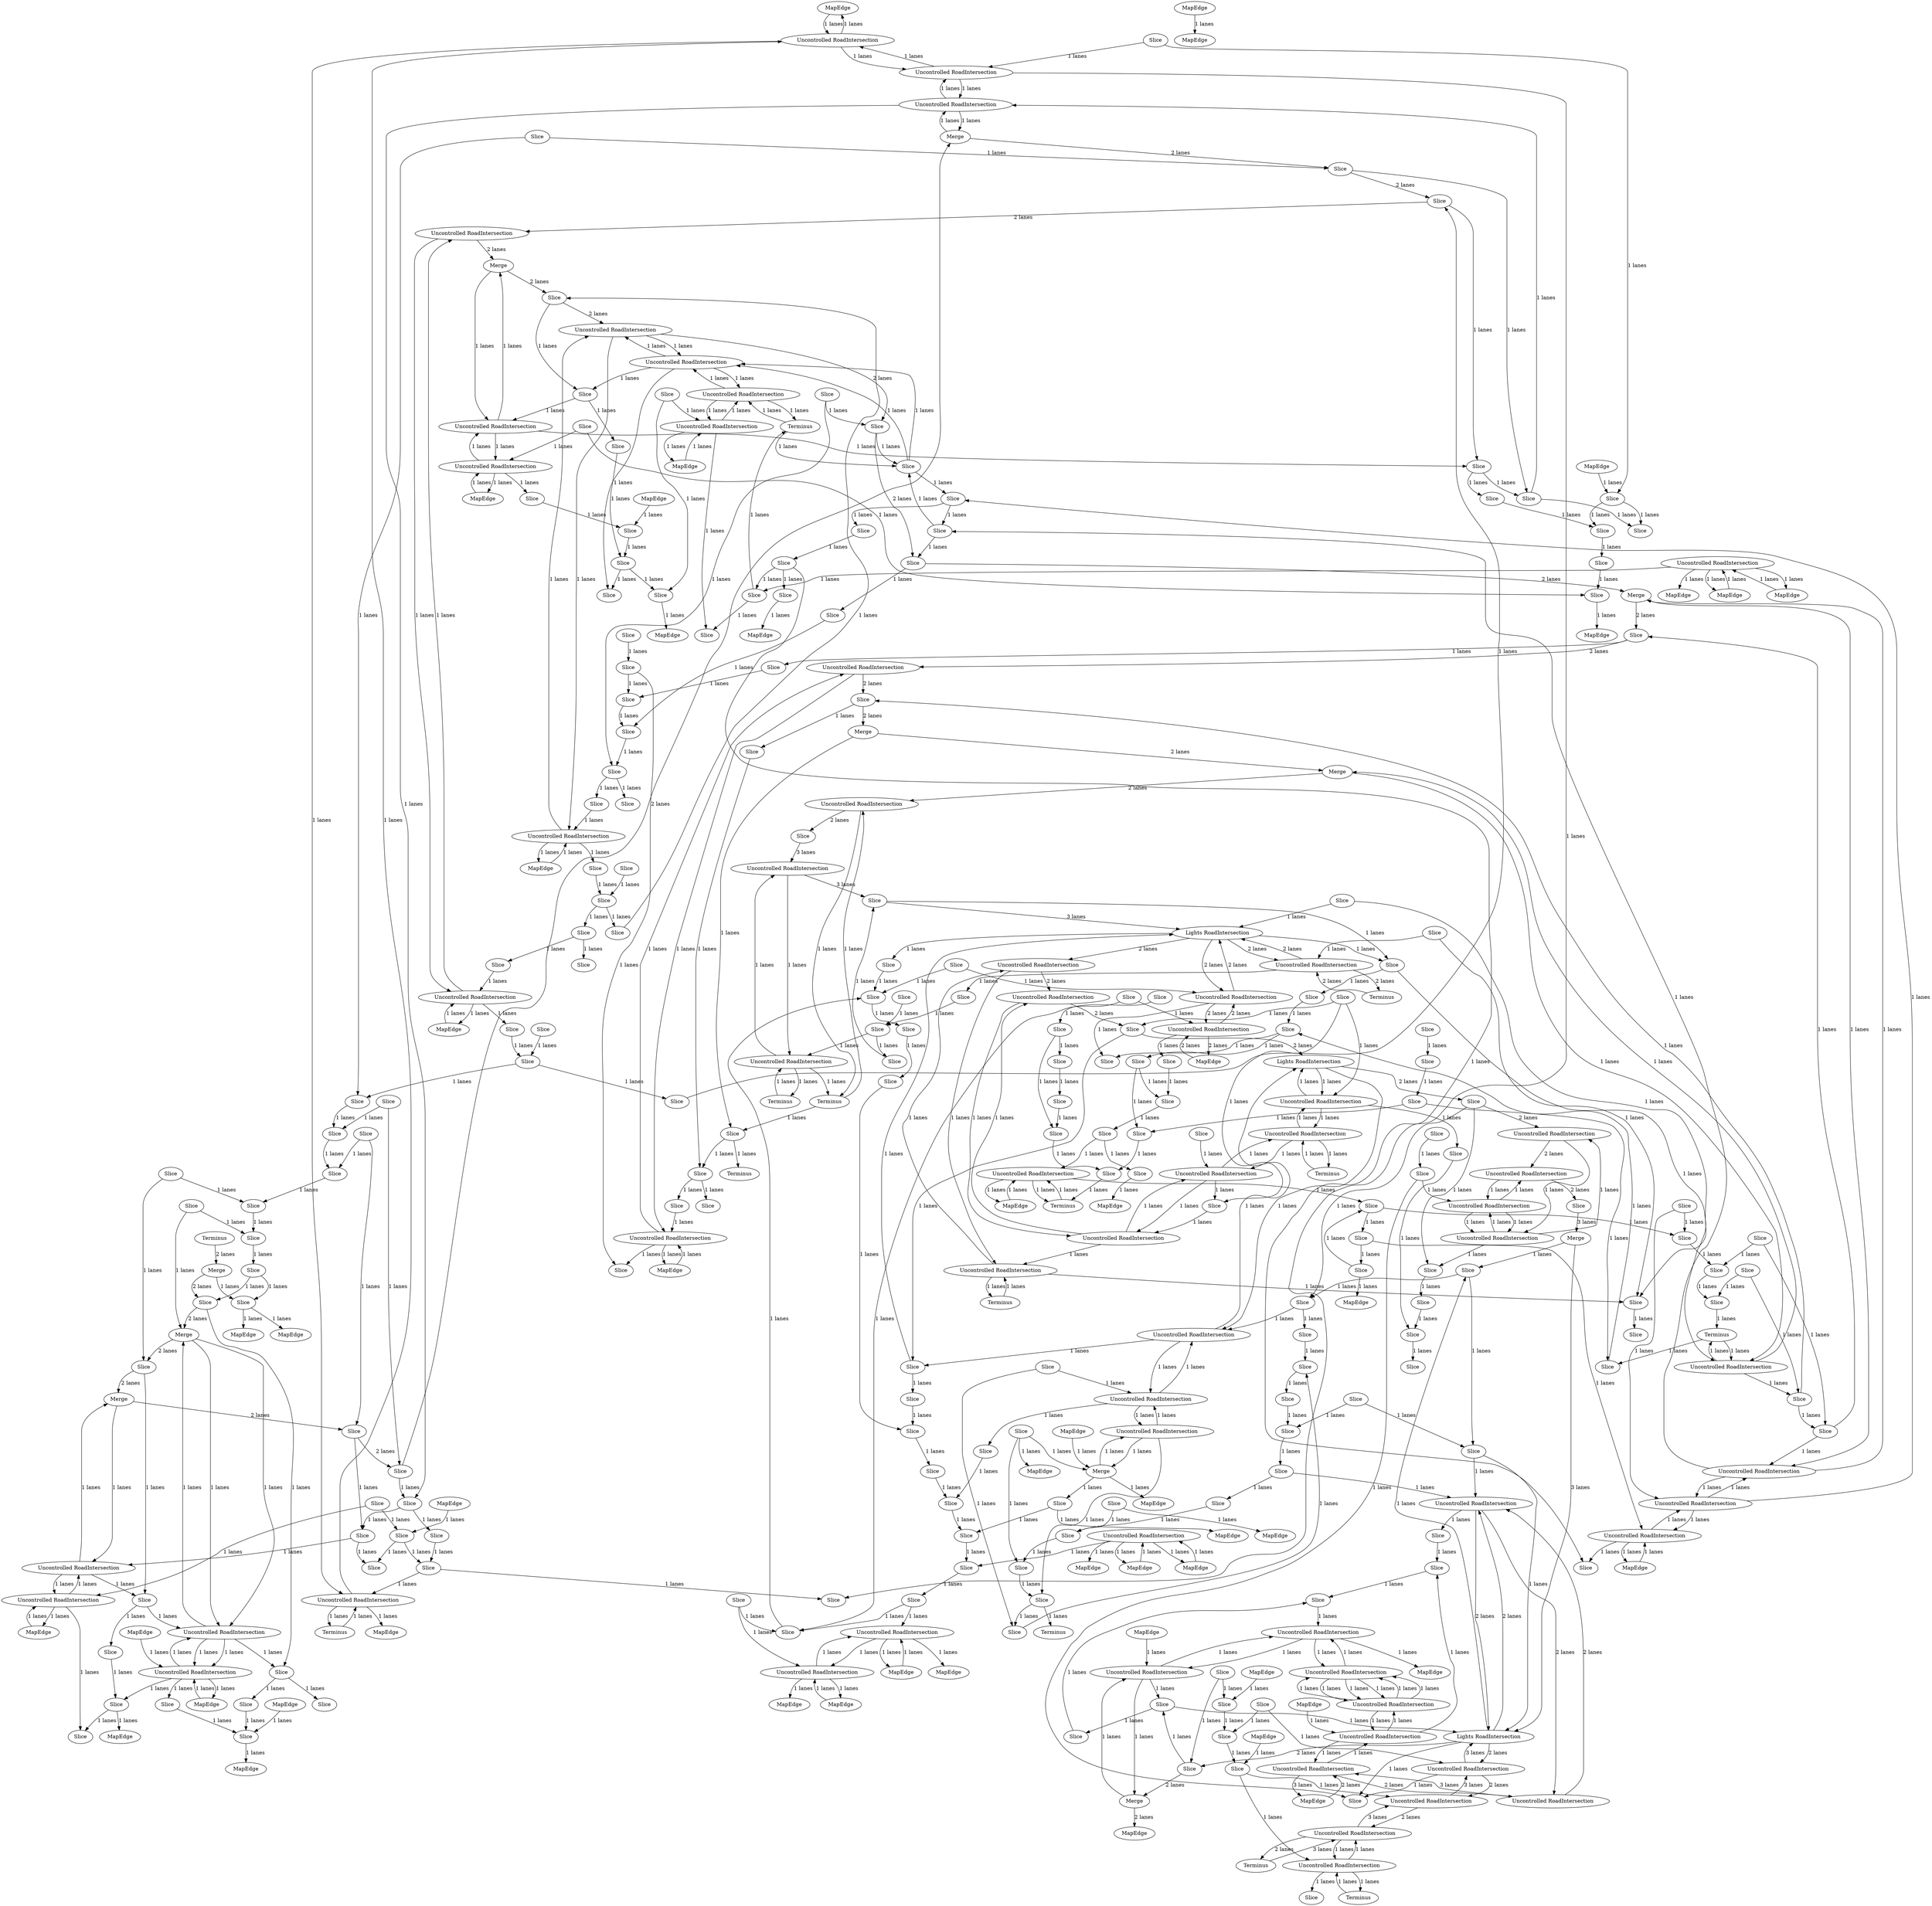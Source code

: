 digraph {
    0 [ label = "MapEdge" ]
    1 [ label = "Merge" ]
    2 [ label = "MapEdge" ]
    3 [ label = "Merge" ]
    4 [ label = "MapEdge" ]
    5 [ label = "Merge" ]
    6 [ label = "Uncontrolled RoadIntersection" ]
    7 [ label = "MapEdge" ]
    8 [ label = "MapEdge" ]
    9 [ label = "MapEdge" ]
    10 [ label = "Merge" ]
    11 [ label = "MapEdge" ]
    12 [ label = "MapEdge" ]
    13 [ label = "Uncontrolled RoadIntersection" ]
    14 [ label = "MapEdge" ]
    15 [ label = "Merge" ]
    16 [ label = "MapEdge" ]
    17 [ label = "Merge" ]
    18 [ label = "Slice" ]
    19 [ label = "Slice" ]
    20 [ label = "MapEdge" ]
    21 [ label = "Uncontrolled RoadIntersection" ]
    22 [ label = "Terminus" ]
    23 [ label = "Terminus" ]
    24 [ label = "MapEdge" ]
    25 [ label = "MapEdge" ]
    26 [ label = "Terminus" ]
    27 [ label = "Uncontrolled RoadIntersection" ]
    28 [ label = "Terminus" ]
    29 [ label = "Slice" ]
    30 [ label = "Slice" ]
    31 [ label = "Uncontrolled RoadIntersection" ]
    32 [ label = "Uncontrolled RoadIntersection" ]
    33 [ label = "Terminus" ]
    34 [ label = "Merge" ]
    35 [ label = "Terminus" ]
    36 [ label = "Terminus" ]
    37 [ label = "Uncontrolled RoadIntersection" ]
    38 [ label = "Slice" ]
    39 [ label = "Slice" ]
    40 [ label = "Merge" ]
    41 [ label = "Slice" ]
    42 [ label = "Slice" ]
    43 [ label = "MapEdge" ]
    44 [ label = "Slice" ]
    45 [ label = "Slice" ]
    46 [ label = "Slice" ]
    47 [ label = "Uncontrolled RoadIntersection" ]
    48 [ label = "Slice" ]
    49 [ label = "MapEdge" ]
    50 [ label = "Slice" ]
    51 [ label = "Uncontrolled RoadIntersection" ]
    52 [ label = "Slice" ]
    53 [ label = "MapEdge" ]
    54 [ label = "Slice" ]
    55 [ label = "Slice" ]
    56 [ label = "MapEdge" ]
    57 [ label = "Slice" ]
    58 [ label = "Slice" ]
    59 [ label = "Slice" ]
    60 [ label = "Slice" ]
    61 [ label = "Slice" ]
    62 [ label = "Slice" ]
    63 [ label = "Slice" ]
    64 [ label = "Slice" ]
    65 [ label = "Slice" ]
    66 [ label = "Slice" ]
    67 [ label = "Slice" ]
    68 [ label = "Slice" ]
    69 [ label = "Slice" ]
    70 [ label = "Slice" ]
    71 [ label = "MapEdge" ]
    72 [ label = "Slice" ]
    73 [ label = "Slice" ]
    74 [ label = "Slice" ]
    75 [ label = "Slice" ]
    76 [ label = "Uncontrolled RoadIntersection" ]
    77 [ label = "Slice" ]
    78 [ label = "Slice" ]
    79 [ label = "Slice" ]
    80 [ label = "Slice" ]
    81 [ label = "Slice" ]
    82 [ label = "Slice" ]
    83 [ label = "MapEdge" ]
    84 [ label = "Slice" ]
    85 [ label = "Slice" ]
    86 [ label = "Slice" ]
    87 [ label = "Slice" ]
    88 [ label = "Slice" ]
    89 [ label = "Slice" ]
    90 [ label = "Slice" ]
    91 [ label = "Slice" ]
    92 [ label = "Slice" ]
    93 [ label = "Slice" ]
    94 [ label = "Slice" ]
    95 [ label = "Slice" ]
    96 [ label = "Slice" ]
    97 [ label = "Slice" ]
    98 [ label = "Slice" ]
    99 [ label = "Slice" ]
    100 [ label = "Slice" ]
    101 [ label = "Slice" ]
    102 [ label = "Slice" ]
    103 [ label = "Slice" ]
    104 [ label = "Slice" ]
    105 [ label = "Slice" ]
    106 [ label = "Slice" ]
    107 [ label = "Slice" ]
    108 [ label = "MapEdge" ]
    109 [ label = "MapEdge" ]
    110 [ label = "Slice" ]
    111 [ label = "Slice" ]
    112 [ label = "MapEdge" ]
    113 [ label = "MapEdge" ]
    114 [ label = "Slice" ]
    115 [ label = "Slice" ]
    116 [ label = "Slice" ]
    117 [ label = "Slice" ]
    118 [ label = "Slice" ]
    119 [ label = "Slice" ]
    120 [ label = "Slice" ]
    121 [ label = "Slice" ]
    122 [ label = "Slice" ]
    123 [ label = "Slice" ]
    124 [ label = "Slice" ]
    125 [ label = "Slice" ]
    126 [ label = "MapEdge" ]
    127 [ label = "Slice" ]
    128 [ label = "Slice" ]
    129 [ label = "Slice" ]
    130 [ label = "Uncontrolled RoadIntersection" ]
    131 [ label = "Slice" ]
    132 [ label = "Uncontrolled RoadIntersection" ]
    133 [ label = "MapEdge" ]
    134 [ label = "Slice" ]
    135 [ label = "Slice" ]
    136 [ label = "Slice" ]
    137 [ label = "Slice" ]
    138 [ label = "Slice" ]
    139 [ label = "Slice" ]
    140 [ label = "Slice" ]
    141 [ label = "Slice" ]
    142 [ label = "Slice" ]
    143 [ label = "Slice" ]
    144 [ label = "MapEdge" ]
    145 [ label = "MapEdge" ]
    146 [ label = "Slice" ]
    147 [ label = "Slice" ]
    148 [ label = "Slice" ]
    149 [ label = "Slice" ]
    150 [ label = "Slice" ]
    151 [ label = "Slice" ]
    152 [ label = "Slice" ]
    153 [ label = "Slice" ]
    154 [ label = "Slice" ]
    155 [ label = "Slice" ]
    156 [ label = "Slice" ]
    157 [ label = "Terminus" ]
    158 [ label = "Uncontrolled RoadIntersection" ]
    159 [ label = "Slice" ]
    160 [ label = "Slice" ]
    161 [ label = "Slice" ]
    162 [ label = "Uncontrolled RoadIntersection" ]
    163 [ label = "Slice" ]
    164 [ label = "Slice" ]
    165 [ label = "Slice" ]
    166 [ label = "Slice" ]
    167 [ label = "Slice" ]
    168 [ label = "Slice" ]
    169 [ label = "Slice" ]
    170 [ label = "Slice" ]
    171 [ label = "MapEdge" ]
    172 [ label = "Uncontrolled RoadIntersection" ]
    173 [ label = "Slice" ]
    174 [ label = "MapEdge" ]
    175 [ label = "Slice" ]
    176 [ label = "Slice" ]
    177 [ label = "Slice" ]
    178 [ label = "Slice" ]
    179 [ label = "Uncontrolled RoadIntersection" ]
    180 [ label = "Slice" ]
    181 [ label = "Slice" ]
    182 [ label = "Slice" ]
    183 [ label = "Slice" ]
    184 [ label = "Slice" ]
    185 [ label = "Slice" ]
    186 [ label = "Slice" ]
    187 [ label = "Slice" ]
    188 [ label = "Uncontrolled RoadIntersection" ]
    189 [ label = "Slice" ]
    190 [ label = "Slice" ]
    191 [ label = "Slice" ]
    192 [ label = "Slice" ]
    193 [ label = "Slice" ]
    194 [ label = "Slice" ]
    195 [ label = "Slice" ]
    196 [ label = "Slice" ]
    197 [ label = "Uncontrolled RoadIntersection" ]
    198 [ label = "Slice" ]
    199 [ label = "MapEdge" ]
    200 [ label = "Slice" ]
    201 [ label = "Slice" ]
    202 [ label = "MapEdge" ]
    203 [ label = "Slice" ]
    204 [ label = "Slice" ]
    205 [ label = "MapEdge" ]
    206 [ label = "Slice" ]
    207 [ label = "Slice" ]
    208 [ label = "Uncontrolled RoadIntersection" ]
    209 [ label = "Slice" ]
    210 [ label = "Slice" ]
    211 [ label = "Slice" ]
    212 [ label = "Slice" ]
    213 [ label = "Slice" ]
    214 [ label = "MapEdge" ]
    215 [ label = "Slice" ]
    216 [ label = "Slice" ]
    217 [ label = "Slice" ]
    218 [ label = "Slice" ]
    219 [ label = "Slice" ]
    220 [ label = "Slice" ]
    221 [ label = "Slice" ]
    222 [ label = "MapEdge" ]
    223 [ label = "Slice" ]
    224 [ label = "Slice" ]
    225 [ label = "Slice" ]
    226 [ label = "MapEdge" ]
    227 [ label = "Uncontrolled RoadIntersection" ]
    228 [ label = "Slice" ]
    229 [ label = "Slice" ]
    230 [ label = "Slice" ]
    231 [ label = "Slice" ]
    232 [ label = "Uncontrolled RoadIntersection" ]
    233 [ label = "Slice" ]
    234 [ label = "MapEdge" ]
    235 [ label = "Uncontrolled RoadIntersection" ]
    236 [ label = "MapEdge" ]
    237 [ label = "Slice" ]
    238 [ label = "Slice" ]
    239 [ label = "Slice" ]
    240 [ label = "Slice" ]
    241 [ label = "Uncontrolled RoadIntersection" ]
    242 [ label = "Slice" ]
    243 [ label = "Slice" ]
    244 [ label = "Slice" ]
    245 [ label = "Slice" ]
    246 [ label = "Slice" ]
    247 [ label = "Slice" ]
    248 [ label = "Uncontrolled RoadIntersection" ]
    249 [ label = "Terminus" ]
    250 [ label = "Merge" ]
    251 [ label = "Terminus" ]
    252 [ label = "Uncontrolled RoadIntersection" ]
    253 [ label = "Uncontrolled RoadIntersection" ]
    254 [ label = "Uncontrolled RoadIntersection" ]
    255 [ label = "Uncontrolled RoadIntersection" ]
    256 [ label = "Uncontrolled RoadIntersection" ]
    257 [ label = "Uncontrolled RoadIntersection" ]
    258 [ label = "Uncontrolled RoadIntersection" ]
    259 [ label = "Uncontrolled RoadIntersection" ]
    260 [ label = "Lights RoadIntersection" ]
    261 [ label = "Uncontrolled RoadIntersection" ]
    262 [ label = "Terminus" ]
    263 [ label = "Uncontrolled RoadIntersection" ]
    264 [ label = "Uncontrolled RoadIntersection" ]
    265 [ label = "MapEdge" ]
    266 [ label = "Terminus" ]
    267 [ label = "Uncontrolled RoadIntersection" ]
    268 [ label = "Uncontrolled RoadIntersection" ]
    269 [ label = "Slice" ]
    270 [ label = "Slice" ]
    271 [ label = "Slice" ]
    272 [ label = "Slice" ]
    273 [ label = "Slice" ]
    274 [ label = "Slice" ]
    275 [ label = "Slice" ]
    276 [ label = "Slice" ]
    277 [ label = "Uncontrolled RoadIntersection" ]
    278 [ label = "MapEdge" ]
    279 [ label = "Slice" ]
    280 [ label = "Slice" ]
    281 [ label = "Uncontrolled RoadIntersection" ]
    282 [ label = "Slice" ]
    283 [ label = "Uncontrolled RoadIntersection" ]
    284 [ label = "Slice" ]
    285 [ label = "Slice" ]
    286 [ label = "Uncontrolled RoadIntersection" ]
    287 [ label = "Slice" ]
    288 [ label = "Slice" ]
    289 [ label = "Uncontrolled RoadIntersection" ]
    290 [ label = "Slice" ]
    291 [ label = "Slice" ]
    292 [ label = "Uncontrolled RoadIntersection" ]
    293 [ label = "Slice" ]
    294 [ label = "Slice" ]
    295 [ label = "Uncontrolled RoadIntersection" ]
    296 [ label = "Slice" ]
    297 [ label = "Lights RoadIntersection" ]
    298 [ label = "Slice" ]
    299 [ label = "Slice" ]
    300 [ label = "Slice" ]
    301 [ label = "Slice" ]
    302 [ label = "MapEdge" ]
    303 [ label = "Lights RoadIntersection" ]
    304 [ label = "Uncontrolled RoadIntersection" ]
    305 [ label = "Uncontrolled RoadIntersection" ]
    306 [ label = "Terminus" ]
    307 [ label = "Uncontrolled RoadIntersection" ]
    308 [ label = "Uncontrolled RoadIntersection" ]
    309 [ label = "Uncontrolled RoadIntersection" ]
    310 [ label = "Uncontrolled RoadIntersection" ]
    311 [ label = "Uncontrolled RoadIntersection" ]
    312 [ label = "Uncontrolled RoadIntersection" ]
    313 [ label = "Merge" ]
    314 [ label = "Merge" ]
    315 [ label = "Uncontrolled RoadIntersection" ]
    316 [ label = "Uncontrolled RoadIntersection" ]
    317 [ label = "MapEdge" ]
    318 [ label = "Uncontrolled RoadIntersection" ]
    319 [ label = "MapEdge" ]
    320 [ label = "Uncontrolled RoadIntersection" ]
    321 [ label = "Uncontrolled RoadIntersection" ]
    322 [ label = "Terminus" ]
    323 [ label = "MapEdge" ]
    324 [ label = "Uncontrolled RoadIntersection" ]
    325 [ label = "Uncontrolled RoadIntersection" ]
    326 [ label = "MapEdge" ]
    327 [ label = "MapEdge" ]
    328 [ label = "Uncontrolled RoadIntersection" ]
    329 [ label = "MapEdge" ]
    330 [ label = "MapEdge" ]
    331 [ label = "MapEdge" ]
    332 [ label = "MapEdge" ]
    333 [ label = "MapEdge" ]
    0 -> 27 [ label = "1 lanes" ]
    27 -> 0 [ label = "1 lanes" ]
    27 -> 208 [ label = "1 lanes" ]
    208 -> 27 [ label = "1 lanes" ]
    208 -> 286 [ label = "1 lanes" ]
    286 -> 208 [ label = "1 lanes" ]
    286 -> 1 [ label = "1 lanes" ]
    1 -> 286 [ label = "1 lanes" ]
    2 -> 232 [ label = "1 lanes" ]
    232 -> 2 [ label = "1 lanes" ]
    232 -> 283 [ label = "1 lanes" ]
    283 -> 232 [ label = "1 lanes" ]
    283 -> 3 [ label = "1 lanes" ]
    3 -> 283 [ label = "1 lanes" ]
    4 -> 235 [ label = "1 lanes" ]
    235 -> 4 [ label = "1 lanes" ]
    235 -> 281 [ label = "1 lanes" ]
    281 -> 235 [ label = "1 lanes" ]
    281 -> 5 [ label = "1 lanes" ]
    5 -> 281 [ label = "1 lanes" ]
    6 -> 188 [ label = "1 lanes" ]
    188 -> 6 [ label = "1 lanes" ]
    188 -> 7 [ label = "1 lanes" ]
    7 -> 188 [ label = "1 lanes" ]
    8 -> 51 [ label = "1 lanes" ]
    51 -> 8 [ label = "1 lanes" ]
    51 -> 248 [ label = "1 lanes" ]
    248 -> 51 [ label = "1 lanes" ]
    248 -> 47 [ label = "1 lanes" ]
    47 -> 248 [ label = "1 lanes" ]
    47 -> 37 [ label = "1 lanes" ]
    37 -> 47 [ label = "1 lanes" ]
    37 -> 241 [ label = "1 lanes" ]
    241 -> 37 [ label = "1 lanes" ]
    241 -> 9 [ label = "1 lanes" ]
    9 -> 241 [ label = "1 lanes" ]
    10 -> 72 [ label = "1 lanes" ]
    72 -> 11 [ label = "1 lanes" ]
    12 -> 82 [ label = "1 lanes" ]
    82 -> 13 [ label = "1 lanes" ]
    14 -> 179 [ label = "1 lanes" ]
    179 -> 14 [ label = "1 lanes" ]
    179 -> 162 [ label = "1 lanes" ]
    162 -> 179 [ label = "1 lanes" ]
    162 -> 292 [ label = "1 lanes" ]
    292 -> 162 [ label = "1 lanes" ]
    292 -> 15 [ label = "1 lanes" ]
    15 -> 292 [ label = "1 lanes" ]
    16 -> 197 [ label = "1 lanes" ]
    197 -> 16 [ label = "1 lanes" ]
    197 -> 289 [ label = "1 lanes" ]
    289 -> 197 [ label = "1 lanes" ]
    289 -> 17 [ label = "1 lanes" ]
    17 -> 289 [ label = "1 lanes" ]
    276 -> 18 [ label = "1 lanes" ]
    19 -> 276 [ label = "1 lanes" ]
    20 -> 172 [ label = "1 lanes" ]
    172 -> 20 [ label = "1 lanes" ]
    172 -> 28 [ label = "1 lanes" ]
    28 -> 172 [ label = "1 lanes" ]
    21 -> 111 [ label = "1 lanes" ]
    111 -> 22 [ label = "1 lanes" ]
    13 -> 320 [ label = "2 lanes" ]
    320 -> 13 [ label = "3 lanes" ]
    320 -> 23 [ label = "2 lanes" ]
    23 -> 320 [ label = "3 lanes" ]
    24 -> 132 [ label = "2 lanes" ]
    132 -> 24 [ label = "2 lanes" ]
    132 -> 130 [ label = "2 lanes" ]
    130 -> 132 [ label = "2 lanes" ]
    130 -> 297 [ label = "2 lanes" ]
    297 -> 130 [ label = "2 lanes" ]
    313 -> 25 [ label = "2 lanes" ]
    26 -> 227 [ label = "1 lanes" ]
    227 -> 26 [ label = "1 lanes" ]
    227 -> 27 [ label = "1 lanes" ]
    27 -> 227 [ label = "1 lanes" ]
    275 -> 28 [ label = "1 lanes" ]
    271 -> 275 [ label = "1 lanes" ]
    29 -> 271 [ label = "1 lanes" ]
    30 -> 29 [ label = "1 lanes" ]
    31 -> 157 [ label = "1 lanes" ]
    157 -> 31 [ label = "1 lanes" ]
    32 -> 158 [ label = "1 lanes" ]
    158 -> 32 [ label = "1 lanes" ]
    158 -> 33 [ label = "1 lanes" ]
    33 -> 158 [ label = "1 lanes" ]
    34 -> 156 [ label = "1 lanes" ]
    156 -> 35 [ label = "1 lanes" ]
    36 -> 10 [ label = "2 lanes" ]
    10 -> 65 [ label = "2 lanes" ]
    65 -> 5 [ label = "2 lanes" ]
    5 -> 61 [ label = "2 lanes" ]
    61 -> 3 [ label = "2 lanes" ]
    3 -> 223 [ label = "2 lanes" ]
    223 -> 230 [ label = "2 lanes" ]
    230 -> 1 [ label = "2 lanes" ]
    1 -> 211 [ label = "2 lanes" ]
    211 -> 187 [ label = "2 lanes" ]
    187 -> 6 [ label = "2 lanes" ]
    6 -> 17 [ label = "2 lanes" ]
    17 -> 184 [ label = "2 lanes" ]
    184 -> 37 [ label = "2 lanes" ]
    37 -> 243 [ label = "2 lanes" ]
    243 -> 182 [ label = "2 lanes" ]
    182 -> 15 [ label = "2 lanes" ]
    15 -> 178 [ label = "2 lanes" ]
    178 -> 263 [ label = "2 lanes" ]
    263 -> 153 [ label = "2 lanes" ]
    153 -> 34 [ label = "2 lanes" ]
    34 -> 250 [ label = "2 lanes" ]
    250 -> 31 [ label = "2 lanes" ]
    31 -> 38 [ label = "2 lanes" ]
    39 -> 40 [ label = "3 lanes" ]
    40 -> 303 [ label = "3 lanes" ]
    38 -> 32 [ label = "3 lanes" ]
    32 -> 149 [ label = "3 lanes" ]
    149 -> 297 [ label = "3 lanes" ]
    297 -> 304 [ label = "2 lanes" ]
    304 -> 255 [ label = "2 lanes" ]
    255 -> 138 [ label = "2 lanes" ]
    138 -> 260 [ label = "2 lanes" ]
    260 -> 91 [ label = "2 lanes" ]
    91 -> 259 [ label = "2 lanes" ]
    259 -> 256 [ label = "2 lanes" ]
    256 -> 39 [ label = "2 lanes" ]
    303 -> 58 [ label = "2 lanes" ]
    58 -> 313 [ label = "2 lanes" ]
    44 -> 41 [ label = "1 lanes" ]
    42 -> 44 [ label = "1 lanes" ]
    328 -> 43 [ label = "1 lanes" ]
    249 -> 48 [ label = "1 lanes" ]
    44 -> 249 [ label = "1 lanes" ]
    328 -> 44 [ label = "1 lanes" ]
    73 -> 45 [ label = "1 lanes" ]
    48 -> 73 [ label = "1 lanes" ]
    47 -> 46 [ label = "1 lanes" ]
    48 -> 47 [ label = "1 lanes" ]
    50 -> 49 [ label = "1 lanes" ]
    45 -> 42 [ label = "1 lanes" ]
    51 -> 41 [ label = "1 lanes" ]
    52 -> 51 [ label = "1 lanes" ]
    311 -> 53 [ label = "1 lanes" ]
    75 -> 311 [ label = "1 lanes" ]
    54 -> 75 [ label = "1 lanes" ]
    76 -> 55 [ label = "1 lanes" ]
    104 -> 76 [ label = "1 lanes" ]
    308 -> 54 [ label = "1 lanes" ]
    56 -> 308 [ label = "1 lanes" ]
    301 -> 57 [ label = "1 lanes" ]
    58 -> 301 [ label = "1 lanes" ]
    59 -> 58 [ label = "1 lanes" ]
    282 -> 60 [ label = "1 lanes" ]
    61 -> 282 [ label = "1 lanes" ]
    62 -> 61 [ label = "1 lanes" ]
    281 -> 235 [ label = "1 lanes" ]
    5 -> 281 [ label = "1 lanes" ]
    63 -> 5 [ label = "1 lanes" ]
    280 -> 64 [ label = "1 lanes" ]
    65 -> 280 [ label = "1 lanes" ]
    66 -> 65 [ label = "1 lanes" ]
    69 -> 67 [ label = "1 lanes" ]
    68 -> 69 [ label = "1 lanes" ]
    215 -> 233 [ label = "1 lanes" ]
    216 -> 215 [ label = "1 lanes" ]
    219 -> 216 [ label = "1 lanes" ]
    218 -> 219 [ label = "1 lanes" ]
    69 -> 218 [ label = "1 lanes" ]
    70 -> 69 [ label = "1 lanes" ]
    72 -> 71 [ label = "1 lanes" ]
    66 -> 72 [ label = "1 lanes" ]
    233 -> 66 [ label = "1 lanes" ]
    42 -> 74 [ label = "1 lanes" ]
    57 -> 75 [ label = "1 lanes" ]
    55 -> 54 [ label = "1 lanes" ]
    42 -> 50 [ label = "1 lanes" ]
    40 -> 300 [ label = "1 lanes" ]
    300 -> 84 [ label = "1 lanes" ]
    84 -> 76 [ label = "1 lanes" ]
    78 -> 77 [ label = "1 lanes" ]
    59 -> 79 [ label = "1 lanes" ]
    268 -> 80 [ label = "1 lanes" ]
    78 -> 268 [ label = "1 lanes" ]
    321 -> 81 [ label = "1 lanes" ]
    82 -> 321 [ label = "1 lanes" ]
    77 -> 82 [ label = "1 lanes" ]
    79 -> 77 [ label = "1 lanes" ]
    83 -> 79 [ label = "1 lanes" ]
    303 -> 80 [ label = "1 lanes" ]
    84 -> 303 [ label = "1 lanes" ]
    85 -> 84 [ label = "1 lanes" ]
    91 -> 86 [ label = "1 lanes" ]
    88 -> 87 [ label = "1 lanes" ]
    261 -> 88 [ label = "1 lanes" ]
    89 -> 261 [ label = "1 lanes" ]
    299 -> 90 [ label = "1 lanes" ]
    91 -> 299 [ label = "1 lanes" ]
    87 -> 92 [ label = "1 lanes" ]
    93 -> 87 [ label = "1 lanes" ]
    95 -> 80 [ label = "1 lanes" ]
    94 -> 95 [ label = "1 lanes" ]
    86 -> 93 [ label = "1 lanes" ]
    258 -> 86 [ label = "1 lanes" ]
    257 -> 258 [ label = "1 lanes" ]
    95 -> 257 [ label = "1 lanes" ]
    97 -> 96 [ label = "1 lanes" ]
    96 -> 105 [ label = "1 lanes" ]
    90 -> 97 [ label = "1 lanes" ]
    99 -> 98 [ label = "1 lanes" ]
    101 -> 100 [ label = "1 lanes" ]
    103 -> 102 [ label = "1 lanes" ]
    85 -> 105 [ label = "1 lanes" ]
    315 -> 106 [ label = "1 lanes" ]
    99 -> 315 [ label = "1 lanes" ]
    314 -> 107 [ label = "1 lanes" ]
    101 -> 314 [ label = "1 lanes" ]
    103 -> 108 [ label = "1 lanes" ]
    101 -> 109 [ label = "1 lanes" ]
    102 -> 100 [ label = "1 lanes" ]
    110 -> 102 [ label = "1 lanes" ]
    98 -> 97 [ label = "1 lanes" ]
    111 -> 98 [ label = "1 lanes" ]
    100 -> 111 [ label = "1 lanes" ]
    105 -> 104 [ label = "1 lanes" ]
    104 -> 110 [ label = "1 lanes" ]
    318 -> 112 [ label = "1 lanes" ]
    107 -> 113 [ label = "1 lanes" ]
    107 -> 114 [ label = "1 lanes" ]
    318 -> 115 [ label = "1 lanes" ]
    116 -> 324 [ label = "1 lanes" ]
    118 -> 117 [ label = "1 lanes" ]
    119 -> 117 [ label = "1 lanes" ]
    121 -> 120 [ label = "1 lanes" ]
    122 -> 120 [ label = "1 lanes" ]
    106 -> 123 [ label = "1 lanes" ]
    125 -> 124 [ label = "1 lanes" ]
    324 -> 126 [ label = "1 lanes" ]
    124 -> 127 [ label = "1 lanes" ]
    128 -> 124 [ label = "1 lanes" ]
    130 -> 129 [ label = "1 lanes" ]
    122 -> 130 [ label = "1 lanes" ]
    114 -> 115 [ label = "1 lanes" ]
    132 -> 131 [ label = "1 lanes" ]
    118 -> 132 [ label = "1 lanes" ]
    325 -> 133 [ label = "1 lanes" ]
    119 -> 325 [ label = "1 lanes" ]
    117 -> 120 [ label = "1 lanes" ]
    116 -> 117 [ label = "1 lanes" ]
    115 -> 116 [ label = "1 lanes" ]
    123 -> 114 [ label = "1 lanes" ]
    127 -> 123 [ label = "1 lanes" ]
    135 -> 134 [ label = "1 lanes" ]
    136 -> 134 [ label = "1 lanes" ]
    89 -> 137 [ label = "1 lanes" ]
    298 -> 125 [ label = "1 lanes" ]
    138 -> 298 [ label = "1 lanes" ]
    89 -> 138 [ label = "1 lanes" ]
    134 -> 139 [ label = "1 lanes" ]
    297 -> 121 [ label = "1 lanes" ]
    135 -> 297 [ label = "1 lanes" ]
    253 -> 137 [ label = "1 lanes" ]
    140 -> 253 [ label = "1 lanes" ]
    267 -> 141 [ label = "1 lanes" ]
    136 -> 267 [ label = "1 lanes" ]
    305 -> 134 [ label = "1 lanes" ]
    254 -> 305 [ label = "1 lanes" ]
    137 -> 254 [ label = "1 lanes" ]
    143 -> 142 [ label = "1 lanes" ]
    142 -> 144 [ label = "1 lanes" ]
    64 -> 142 [ label = "1 lanes" ]
    145 -> 142 [ label = "1 lanes" ]
    155 -> 146 [ label = "1 lanes" ]
    147 -> 155 [ label = "1 lanes" ]
    296 -> 148 [ label = "1 lanes" ]
    149 -> 296 [ label = "1 lanes" ]
    150 -> 149 [ label = "1 lanes" ]
    264 -> 151 [ label = "1 lanes" ]
    152 -> 264 [ label = "1 lanes" ]
    153 -> 147 [ label = "1 lanes" ]
    294 -> 153 [ label = "1 lanes" ]
    154 -> 294 [ label = "1 lanes" ]
    155 -> 152 [ label = "1 lanes" ]
    156 -> 155 [ label = "1 lanes" ]
    157 -> 156 [ label = "1 lanes" ]
    158 -> 157 [ label = "1 lanes" ]
    159 -> 158 [ label = "1 lanes" ]
    141 -> 159 [ label = "1 lanes" ]
    159 -> 150 [ label = "1 lanes" ]
    160 -> 159 [ label = "1 lanes" ]
    120 -> 161 [ label = "1 lanes" ]
    161 -> 128 [ label = "1 lanes" ]
    162 -> 73 [ label = "1 lanes" ]
    163 -> 162 [ label = "1 lanes" ]
    163 -> 164 [ label = "1 lanes" ]
    166 -> 165 [ label = "1 lanes" ]
    154 -> 167 [ label = "1 lanes" ]
    169 -> 168 [ label = "1 lanes" ]
    131 -> 170 [ label = "1 lanes" ]
    168 -> 171 [ label = "1 lanes" ]
    176 -> 169 [ label = "1 lanes" ]
    172 -> 176 [ label = "1 lanes" ]
    173 -> 172 [ label = "1 lanes" ]
    175 -> 174 [ label = "1 lanes" ]
    176 -> 164 [ label = "1 lanes" ]
    168 -> 176 [ label = "1 lanes" ]
    178 -> 177 [ label = "1 lanes" ]
    293 -> 178 [ label = "1 lanes" ]
    166 -> 293 [ label = "1 lanes" ]
    179 -> 74 [ label = "1 lanes" ]
    169 -> 179 [ label = "1 lanes" ]
    173 -> 175 [ label = "1 lanes" ]
    170 -> 173 [ label = "1 lanes" ]
    274 -> 170 [ label = "1 lanes" ]
    180 -> 274 [ label = "1 lanes" ]
    148 -> 180 [ label = "1 lanes" ]
    180 -> 129 [ label = "1 lanes" ]
    18 -> 180 [ label = "1 lanes" ]
    251 -> 18 [ label = "1 lanes" ]
    167 -> 251 [ label = "1 lanes" ]
    165 -> 167 [ label = "1 lanes" ]
    164 -> 165 [ label = "1 lanes" ]
    182 -> 181 [ label = "1 lanes" ]
    291 -> 182 [ label = "1 lanes" ]
    73 -> 291 [ label = "1 lanes" ]
    290 -> 183 [ label = "1 lanes" ]
    184 -> 290 [ label = "1 lanes" ]
    185 -> 184 [ label = "1 lanes" ]
    288 -> 186 [ label = "1 lanes" ]
    187 -> 288 [ label = "1 lanes" ]
    67 -> 187 [ label = "1 lanes" ]
    188 -> 70 [ label = "1 lanes" ]
    189 -> 188 [ label = "1 lanes" ]
    193 -> 185 [ label = "1 lanes" ]
    190 -> 193 [ label = "1 lanes" ]
    192 -> 191 [ label = "1 lanes" ]
    192 -> 189 [ label = "1 lanes" ]
    193 -> 192 [ label = "1 lanes" ]
    194 -> 193 [ label = "1 lanes" ]
    52 -> 195 [ label = "1 lanes" ]
    197 -> 196 [ label = "1 lanes" ]
    198 -> 197 [ label = "1 lanes" ]
    195 -> 199 [ label = "1 lanes" ]
    200 -> 195 [ label = "1 lanes" ]
    183 -> 200 [ label = "1 lanes" ]
    200 -> 46 [ label = "1 lanes" ]
    201 -> 200 [ label = "1 lanes" ]
    196 -> 201 [ label = "1 lanes" ]
    202 -> 201 [ label = "1 lanes" ]
    186 -> 203 [ label = "1 lanes" ]
    198 -> 204 [ label = "1 lanes" ]
    204 -> 205 [ label = "1 lanes" ]
    206 -> 204 [ label = "1 lanes" ]
    208 -> 207 [ label = "1 lanes" ]
    209 -> 208 [ label = "1 lanes" ]
    287 -> 210 [ label = "1 lanes" ]
    211 -> 287 [ label = "1 lanes" ]
    212 -> 211 [ label = "1 lanes" ]
    203 -> 206 [ label = "1 lanes" ]
    213 -> 203 [ label = "1 lanes" ]
    209 -> 213 [ label = "1 lanes" ]
    213 -> 210 [ label = "1 lanes" ]
    214 -> 213 [ label = "1 lanes" ]
    62 -> 215 [ label = "1 lanes" ]
    217 -> 216 [ label = "1 lanes" ]
    212 -> 218 [ label = "1 lanes" ]
    220 -> 219 [ label = "1 lanes" ]
    224 -> 221 [ label = "1 lanes" ]
    222 -> 224 [ label = "1 lanes" ]
    284 -> 221 [ label = "1 lanes" ]
    223 -> 284 [ label = "1 lanes" ]
    217 -> 223 [ label = "1 lanes" ]
    228 -> 207 [ label = "1 lanes" ]
    224 -> 228 [ label = "1 lanes" ]
    225 -> 224 [ label = "1 lanes" ]
    227 -> 226 [ label = "1 lanes" ]
    228 -> 227 [ label = "1 lanes" ]
    229 -> 228 [ label = "1 lanes" ]
    285 -> 229 [ label = "1 lanes" ]
    230 -> 285 [ label = "1 lanes" ]
    220 -> 230 [ label = "1 lanes" ]
    232 -> 231 [ label = "1 lanes" ]
    225 -> 232 [ label = "1 lanes" ]
    63 -> 233 [ label = "1 lanes" ]
    237 -> 234 [ label = "1 lanes" ]
    60 -> 237 [ label = "1 lanes" ]
    235 -> 143 [ label = "1 lanes" ]
    236 -> 235 [ label = "1 lanes" ]
    237 -> 231 [ label = "1 lanes" ]
    235 -> 237 [ label = "1 lanes" ]
    181 -> 238 [ label = "1 lanes" ]
    240 -> 239 [ label = "1 lanes" ]
    241 -> 194 [ label = "1 lanes" ]
    242 -> 241 [ label = "1 lanes" ]
    243 -> 48 [ label = "1 lanes" ]
    244 -> 243 [ label = "1 lanes" ]
    247 -> 245 [ label = "1 lanes" ]
    244 -> 247 [ label = "1 lanes" ]
    240 -> 151 [ label = "1 lanes" ]
    246 -> 240 [ label = "1 lanes" ]
    247 -> 242 [ label = "1 lanes" ]
    238 -> 247 [ label = "1 lanes" ]
    239 -> 238 [ label = "1 lanes" ]
    177 -> 239 [ label = "1 lanes" ]
    248 -> 249 [ label = "1 lanes" ]
    249 -> 248 [ label = "1 lanes" ]
    250 -> 295 [ label = "1 lanes" ]
    295 -> 250 [ label = "1 lanes" ]
    295 -> 251 [ label = "1 lanes" ]
    251 -> 295 [ label = "1 lanes" ]
    252 -> 253 [ label = "1 lanes" ]
    253 -> 252 [ label = "1 lanes" ]
    253 -> 254 [ label = "1 lanes" ]
    254 -> 253 [ label = "1 lanes" ]
    254 -> 255 [ label = "1 lanes" ]
    255 -> 254 [ label = "1 lanes" ]
    256 -> 257 [ label = "1 lanes" ]
    257 -> 256 [ label = "1 lanes" ]
    257 -> 258 [ label = "1 lanes" ]
    258 -> 257 [ label = "1 lanes" ]
    258 -> 259 [ label = "1 lanes" ]
    259 -> 258 [ label = "1 lanes" ]
    260 -> 261 [ label = "1 lanes" ]
    261 -> 260 [ label = "1 lanes" ]
    261 -> 252 [ label = "1 lanes" ]
    252 -> 261 [ label = "1 lanes" ]
    252 -> 262 [ label = "1 lanes" ]
    262 -> 252 [ label = "1 lanes" ]
    263 -> 264 [ label = "1 lanes" ]
    264 -> 263 [ label = "1 lanes" ]
    264 -> 265 [ label = "1 lanes" ]
    265 -> 264 [ label = "1 lanes" ]
    266 -> 267 [ label = "2 lanes" ]
    267 -> 266 [ label = "2 lanes" ]
    267 -> 297 [ label = "2 lanes" ]
    297 -> 267 [ label = "2 lanes" ]
    303 -> 268 [ label = "2 lanes" ]
    268 -> 303 [ label = "3 lanes" ]
    268 -> 13 [ label = "2 lanes" ]
    13 -> 268 [ label = "3 lanes" ]
    272 -> 30 [ label = "1 lanes" ]
    269 -> 272 [ label = "1 lanes" ]
    270 -> 19 [ label = "1 lanes" ]
    272 -> 271 [ label = "1 lanes" ]
    274 -> 273 [ label = "1 lanes" ]
    273 -> 275 [ label = "1 lanes" ]
    276 -> 273 [ label = "1 lanes" ]
    277 -> 76 [ label = "2 lanes" ]
    76 -> 277 [ label = "2 lanes" ]
    278 -> 307 [ label = "2 lanes" ]
    307 -> 278 [ label = "3 lanes" ]
    307 -> 277 [ label = "2 lanes" ]
    277 -> 307 [ label = "3 lanes" ]
    280 -> 279 [ label = "1 lanes" ]
    281 -> 280 [ label = "1 lanes" ]
    282 -> 281 [ label = "1 lanes" ]
    283 -> 282 [ label = "1 lanes" ]
    284 -> 283 [ label = "1 lanes" ]
    285 -> 284 [ label = "1 lanes" ]
    286 -> 285 [ label = "1 lanes" ]
    287 -> 286 [ label = "1 lanes" ]
    288 -> 287 [ label = "1 lanes" ]
    289 -> 288 [ label = "1 lanes" ]
    290 -> 289 [ label = "1 lanes" ]
    47 -> 290 [ label = "1 lanes" ]
    48 -> 47 [ label = "1 lanes" ]
    291 -> 48 [ label = "1 lanes" ]
    292 -> 291 [ label = "1 lanes" ]
    293 -> 292 [ label = "1 lanes" ]
    294 -> 293 [ label = "1 lanes" ]
    295 -> 294 [ label = "1 lanes" ]
    296 -> 295 [ label = "1 lanes" ]
    297 -> 296 [ label = "1 lanes" ]
    298 -> 297 [ label = "1 lanes" ]
    316 -> 298 [ label = "1 lanes" ]
    299 -> 316 [ label = "1 lanes" ]
    300 -> 299 [ label = "1 lanes" ]
    303 -> 300 [ label = "1 lanes" ]
    301 -> 303 [ label = "1 lanes" ]
    312 -> 301 [ label = "1 lanes" ]
    302 -> 312 [ label = "1 lanes" ]
    76 -> 303 [ label = "2 lanes" ]
    303 -> 76 [ label = "2 lanes" ]
    304 -> 305 [ label = "1 lanes" ]
    305 -> 304 [ label = "1 lanes" ]
    305 -> 306 [ label = "1 lanes" ]
    306 -> 305 [ label = "1 lanes" ]
    307 -> 308 [ label = "1 lanes" ]
    308 -> 307 [ label = "1 lanes" ]
    308 -> 309 [ label = "1 lanes" ]
    309 -> 308 [ label = "1 lanes" ]
    309 -> 310 [ label = "1 lanes" ]
    310 -> 309 [ label = "1 lanes" ]
    309 -> 310 [ label = "1 lanes" ]
    310 -> 309 [ label = "1 lanes" ]
    310 -> 311 [ label = "1 lanes" ]
    311 -> 310 [ label = "1 lanes" ]
    311 -> 312 [ label = "1 lanes" ]
    312 -> 311 [ label = "1 lanes" ]
    312 -> 313 [ label = "1 lanes" ]
    313 -> 312 [ label = "1 lanes" ]
    309 -> 310 [ label = "1 lanes" ]
    310 -> 309 [ label = "1 lanes" ]
    314 -> 21 [ label = "1 lanes" ]
    21 -> 314 [ label = "1 lanes" ]
    21 -> 315 [ label = "1 lanes" ]
    315 -> 21 [ label = "1 lanes" ]
    315 -> 316 [ label = "1 lanes" ]
    316 -> 315 [ label = "1 lanes" ]
    316 -> 260 [ label = "1 lanes" ]
    260 -> 316 [ label = "1 lanes" ]
    317 -> 318 [ label = "1 lanes" ]
    318 -> 317 [ label = "1 lanes" ]
    318 -> 319 [ label = "1 lanes" ]
    319 -> 318 [ label = "1 lanes" ]
    320 -> 321 [ label = "1 lanes" ]
    321 -> 320 [ label = "1 lanes" ]
    321 -> 322 [ label = "1 lanes" ]
    322 -> 321 [ label = "1 lanes" ]
    323 -> 324 [ label = "1 lanes" ]
    324 -> 323 [ label = "1 lanes" ]
    324 -> 325 [ label = "1 lanes" ]
    325 -> 324 [ label = "1 lanes" ]
    325 -> 326 [ label = "1 lanes" ]
    326 -> 325 [ label = "1 lanes" ]
    327 -> 328 [ label = "1 lanes" ]
    328 -> 327 [ label = "1 lanes" ]
    328 -> 329 [ label = "1 lanes" ]
    329 -> 328 [ label = "1 lanes" ]
    331 -> 330 [ label = "1 lanes" ]
    333 -> 314 [ label = "1 lanes" ]
    314 -> 332 [ label = "1 lanes" ]
}
